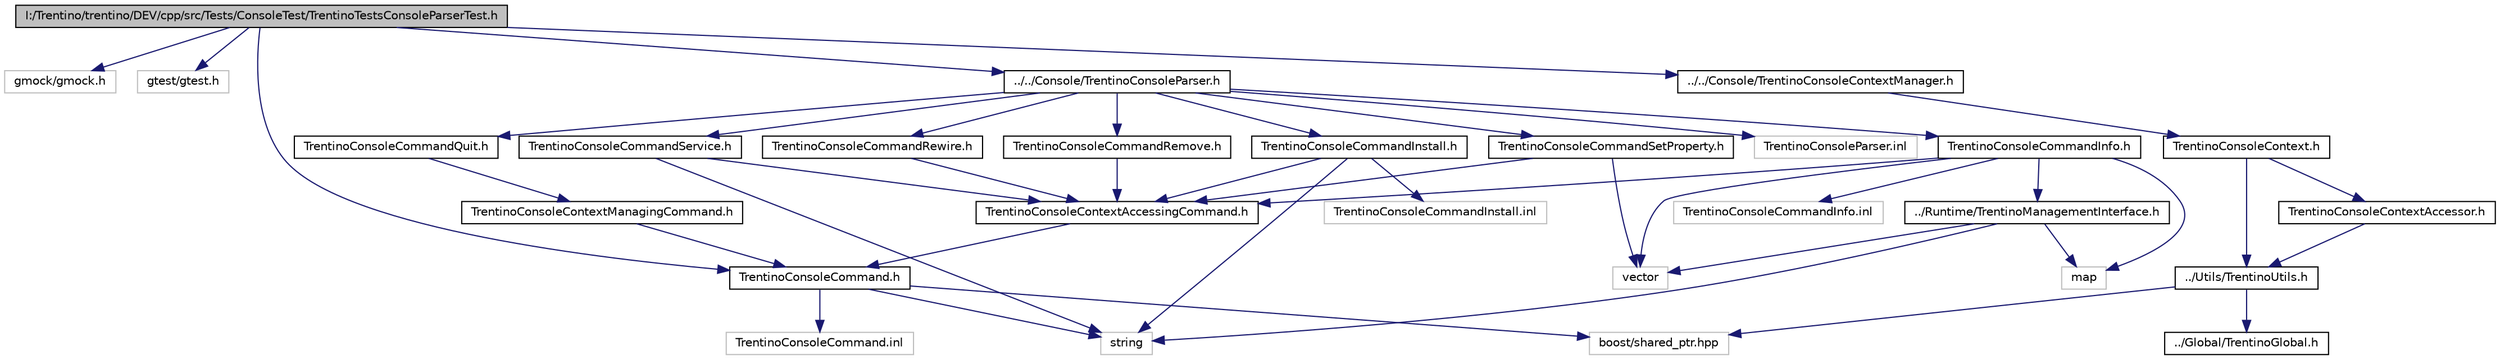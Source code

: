 digraph G
{
  edge [fontname="Helvetica",fontsize="10",labelfontname="Helvetica",labelfontsize="10"];
  node [fontname="Helvetica",fontsize="10",shape=record];
  Node1 [label="I:/Trentino/trentino/DEV/cpp/src/Tests/ConsoleTest/TrentinoTestsConsoleParserTest.h",height=0.2,width=0.4,color="black", fillcolor="grey75", style="filled" fontcolor="black"];
  Node1 -> Node2 [color="midnightblue",fontsize="10",style="solid",fontname="Helvetica"];
  Node2 [label="gmock/gmock.h",height=0.2,width=0.4,color="grey75", fillcolor="white", style="filled"];
  Node1 -> Node3 [color="midnightblue",fontsize="10",style="solid",fontname="Helvetica"];
  Node3 [label="gtest/gtest.h",height=0.2,width=0.4,color="grey75", fillcolor="white", style="filled"];
  Node1 -> Node4 [color="midnightblue",fontsize="10",style="solid",fontname="Helvetica"];
  Node4 [label="../../Console/TrentinoConsoleParser.h",height=0.2,width=0.4,color="black", fillcolor="white", style="filled",URL="$_trentino_console_parser_8h.html"];
  Node4 -> Node5 [color="midnightblue",fontsize="10",style="solid",fontname="Helvetica"];
  Node5 [label="TrentinoConsoleCommandInfo.h",height=0.2,width=0.4,color="black", fillcolor="white", style="filled",URL="$_trentino_console_command_info_8h.html"];
  Node5 -> Node6 [color="midnightblue",fontsize="10",style="solid",fontname="Helvetica"];
  Node6 [label="TrentinoConsoleContextAccessingCommand.h",height=0.2,width=0.4,color="black", fillcolor="white", style="filled",URL="$_trentino_console_context_accessing_command_8h.html"];
  Node6 -> Node7 [color="midnightblue",fontsize="10",style="solid",fontname="Helvetica"];
  Node7 [label="TrentinoConsoleCommand.h",height=0.2,width=0.4,color="black", fillcolor="white", style="filled",URL="$_trentino_console_command_8h.html"];
  Node7 -> Node8 [color="midnightblue",fontsize="10",style="solid",fontname="Helvetica"];
  Node8 [label="boost/shared_ptr.hpp",height=0.2,width=0.4,color="grey75", fillcolor="white", style="filled"];
  Node7 -> Node9 [color="midnightblue",fontsize="10",style="solid",fontname="Helvetica"];
  Node9 [label="string",height=0.2,width=0.4,color="grey75", fillcolor="white", style="filled"];
  Node7 -> Node10 [color="midnightblue",fontsize="10",style="solid",fontname="Helvetica"];
  Node10 [label="TrentinoConsoleCommand.inl",height=0.2,width=0.4,color="grey75", fillcolor="white", style="filled"];
  Node5 -> Node11 [color="midnightblue",fontsize="10",style="solid",fontname="Helvetica"];
  Node11 [label="map",height=0.2,width=0.4,color="grey75", fillcolor="white", style="filled"];
  Node5 -> Node12 [color="midnightblue",fontsize="10",style="solid",fontname="Helvetica"];
  Node12 [label="vector",height=0.2,width=0.4,color="grey75", fillcolor="white", style="filled"];
  Node5 -> Node13 [color="midnightblue",fontsize="10",style="solid",fontname="Helvetica"];
  Node13 [label="../Runtime/TrentinoManagementInterface.h",height=0.2,width=0.4,color="black", fillcolor="white", style="filled",URL="$_trentino_management_interface_8h.html"];
  Node13 -> Node11 [color="midnightblue",fontsize="10",style="solid",fontname="Helvetica"];
  Node13 -> Node9 [color="midnightblue",fontsize="10",style="solid",fontname="Helvetica"];
  Node13 -> Node12 [color="midnightblue",fontsize="10",style="solid",fontname="Helvetica"];
  Node5 -> Node14 [color="midnightblue",fontsize="10",style="solid",fontname="Helvetica"];
  Node14 [label="TrentinoConsoleCommandInfo.inl",height=0.2,width=0.4,color="grey75", fillcolor="white", style="filled"];
  Node4 -> Node15 [color="midnightblue",fontsize="10",style="solid",fontname="Helvetica"];
  Node15 [label="TrentinoConsoleCommandInstall.h",height=0.2,width=0.4,color="black", fillcolor="white", style="filled",URL="$_trentino_console_command_install_8h.html"];
  Node15 -> Node6 [color="midnightblue",fontsize="10",style="solid",fontname="Helvetica"];
  Node15 -> Node9 [color="midnightblue",fontsize="10",style="solid",fontname="Helvetica"];
  Node15 -> Node16 [color="midnightblue",fontsize="10",style="solid",fontname="Helvetica"];
  Node16 [label="TrentinoConsoleCommandInstall.inl",height=0.2,width=0.4,color="grey75", fillcolor="white", style="filled"];
  Node4 -> Node17 [color="midnightblue",fontsize="10",style="solid",fontname="Helvetica"];
  Node17 [label="TrentinoConsoleCommandQuit.h",height=0.2,width=0.4,color="black", fillcolor="white", style="filled",URL="$_trentino_console_command_quit_8h.html"];
  Node17 -> Node18 [color="midnightblue",fontsize="10",style="solid",fontname="Helvetica"];
  Node18 [label="TrentinoConsoleContextManagingCommand.h",height=0.2,width=0.4,color="black", fillcolor="white", style="filled",URL="$_trentino_console_context_managing_command_8h.html"];
  Node18 -> Node7 [color="midnightblue",fontsize="10",style="solid",fontname="Helvetica"];
  Node4 -> Node19 [color="midnightblue",fontsize="10",style="solid",fontname="Helvetica"];
  Node19 [label="TrentinoConsoleCommandRemove.h",height=0.2,width=0.4,color="black", fillcolor="white", style="filled",URL="$_trentino_console_command_remove_8h.html"];
  Node19 -> Node6 [color="midnightblue",fontsize="10",style="solid",fontname="Helvetica"];
  Node4 -> Node20 [color="midnightblue",fontsize="10",style="solid",fontname="Helvetica"];
  Node20 [label="TrentinoConsoleCommandRewire.h",height=0.2,width=0.4,color="black", fillcolor="white", style="filled",URL="$_trentino_console_command_rewire_8h.html"];
  Node20 -> Node6 [color="midnightblue",fontsize="10",style="solid",fontname="Helvetica"];
  Node4 -> Node21 [color="midnightblue",fontsize="10",style="solid",fontname="Helvetica"];
  Node21 [label="TrentinoConsoleCommandService.h",height=0.2,width=0.4,color="black", fillcolor="white", style="filled",URL="$_trentino_console_command_service_8h.html"];
  Node21 -> Node6 [color="midnightblue",fontsize="10",style="solid",fontname="Helvetica"];
  Node21 -> Node9 [color="midnightblue",fontsize="10",style="solid",fontname="Helvetica"];
  Node4 -> Node22 [color="midnightblue",fontsize="10",style="solid",fontname="Helvetica"];
  Node22 [label="TrentinoConsoleCommandSetProperty.h",height=0.2,width=0.4,color="black", fillcolor="white", style="filled",URL="$_trentino_console_command_set_property_8h.html"];
  Node22 -> Node6 [color="midnightblue",fontsize="10",style="solid",fontname="Helvetica"];
  Node22 -> Node12 [color="midnightblue",fontsize="10",style="solid",fontname="Helvetica"];
  Node4 -> Node23 [color="midnightblue",fontsize="10",style="solid",fontname="Helvetica"];
  Node23 [label="TrentinoConsoleParser.inl",height=0.2,width=0.4,color="grey75", fillcolor="white", style="filled"];
  Node1 -> Node24 [color="midnightblue",fontsize="10",style="solid",fontname="Helvetica"];
  Node24 [label="../../Console/TrentinoConsoleContextManager.h",height=0.2,width=0.4,color="black", fillcolor="white", style="filled",URL="$_trentino_console_context_manager_8h.html"];
  Node24 -> Node25 [color="midnightblue",fontsize="10",style="solid",fontname="Helvetica"];
  Node25 [label="TrentinoConsoleContext.h",height=0.2,width=0.4,color="black", fillcolor="white", style="filled",URL="$_trentino_console_context_8h.html"];
  Node25 -> Node26 [color="midnightblue",fontsize="10",style="solid",fontname="Helvetica"];
  Node26 [label="TrentinoConsoleContextAccessor.h",height=0.2,width=0.4,color="black", fillcolor="white", style="filled",URL="$_trentino_console_context_accessor_8h.html"];
  Node26 -> Node27 [color="midnightblue",fontsize="10",style="solid",fontname="Helvetica"];
  Node27 [label="../Utils/TrentinoUtils.h",height=0.2,width=0.4,color="black", fillcolor="white", style="filled",URL="$_trentino_utils_8h.html"];
  Node27 -> Node8 [color="midnightblue",fontsize="10",style="solid",fontname="Helvetica"];
  Node27 -> Node28 [color="midnightblue",fontsize="10",style="solid",fontname="Helvetica"];
  Node28 [label="../Global/TrentinoGlobal.h",height=0.2,width=0.4,color="black", fillcolor="white", style="filled",URL="$_trentino_global_8h.html"];
  Node25 -> Node27 [color="midnightblue",fontsize="10",style="solid",fontname="Helvetica"];
  Node1 -> Node7 [color="midnightblue",fontsize="10",style="solid",fontname="Helvetica"];
}

